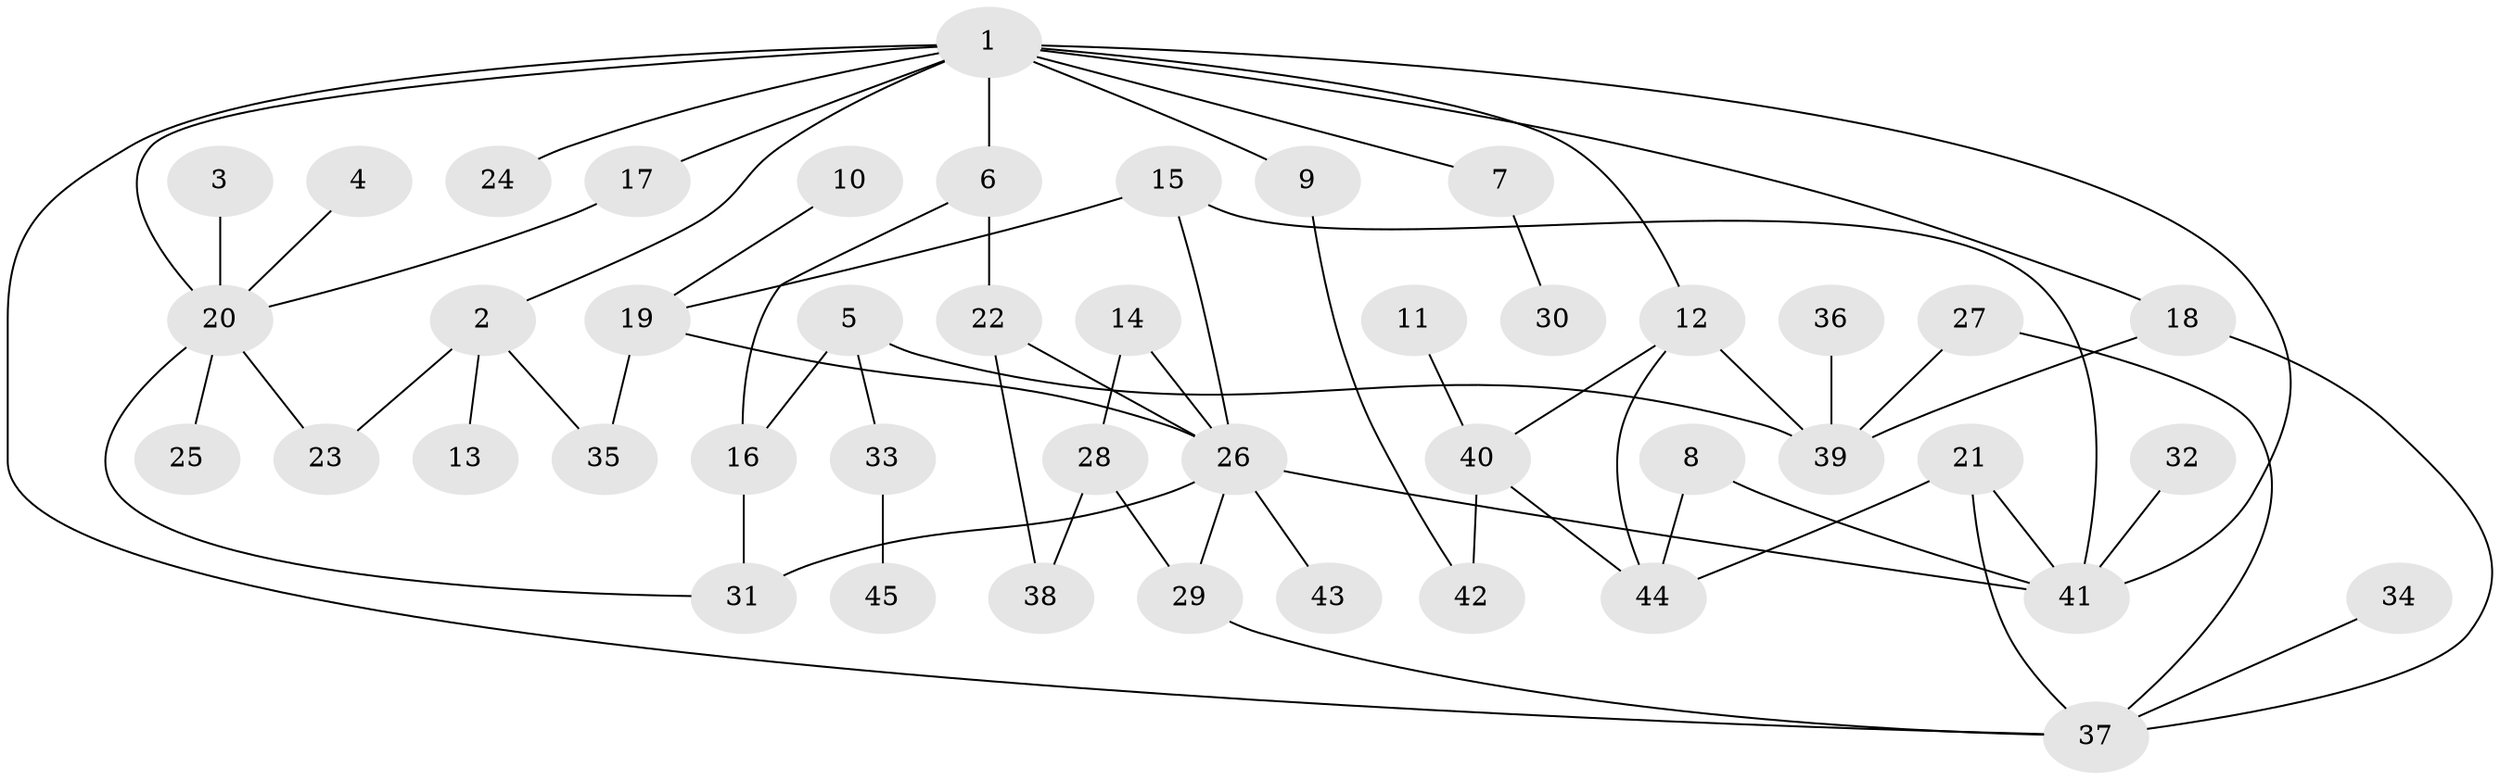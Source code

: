 // original degree distribution, {6: 0.011111111111111112, 5: 0.044444444444444446, 7: 0.044444444444444446, 4: 0.1111111111111111, 3: 0.17777777777777778, 1: 0.37777777777777777, 2: 0.23333333333333334}
// Generated by graph-tools (version 1.1) at 2025/49/03/09/25 03:49:18]
// undirected, 45 vertices, 64 edges
graph export_dot {
graph [start="1"]
  node [color=gray90,style=filled];
  1;
  2;
  3;
  4;
  5;
  6;
  7;
  8;
  9;
  10;
  11;
  12;
  13;
  14;
  15;
  16;
  17;
  18;
  19;
  20;
  21;
  22;
  23;
  24;
  25;
  26;
  27;
  28;
  29;
  30;
  31;
  32;
  33;
  34;
  35;
  36;
  37;
  38;
  39;
  40;
  41;
  42;
  43;
  44;
  45;
  1 -- 2 [weight=1.0];
  1 -- 6 [weight=1.0];
  1 -- 7 [weight=1.0];
  1 -- 9 [weight=1.0];
  1 -- 12 [weight=1.0];
  1 -- 17 [weight=1.0];
  1 -- 18 [weight=1.0];
  1 -- 20 [weight=1.0];
  1 -- 24 [weight=1.0];
  1 -- 37 [weight=1.0];
  1 -- 41 [weight=1.0];
  2 -- 13 [weight=1.0];
  2 -- 23 [weight=1.0];
  2 -- 35 [weight=1.0];
  3 -- 20 [weight=1.0];
  4 -- 20 [weight=1.0];
  5 -- 16 [weight=1.0];
  5 -- 33 [weight=1.0];
  5 -- 39 [weight=1.0];
  6 -- 16 [weight=1.0];
  6 -- 22 [weight=1.0];
  7 -- 30 [weight=1.0];
  8 -- 41 [weight=1.0];
  8 -- 44 [weight=1.0];
  9 -- 42 [weight=1.0];
  10 -- 19 [weight=1.0];
  11 -- 40 [weight=1.0];
  12 -- 39 [weight=1.0];
  12 -- 40 [weight=1.0];
  12 -- 44 [weight=1.0];
  14 -- 26 [weight=1.0];
  14 -- 28 [weight=1.0];
  15 -- 19 [weight=1.0];
  15 -- 26 [weight=1.0];
  15 -- 41 [weight=1.0];
  16 -- 31 [weight=1.0];
  17 -- 20 [weight=1.0];
  18 -- 37 [weight=1.0];
  18 -- 39 [weight=1.0];
  19 -- 26 [weight=1.0];
  19 -- 35 [weight=1.0];
  20 -- 23 [weight=1.0];
  20 -- 25 [weight=1.0];
  20 -- 31 [weight=1.0];
  21 -- 37 [weight=1.0];
  21 -- 41 [weight=1.0];
  21 -- 44 [weight=1.0];
  22 -- 26 [weight=1.0];
  22 -- 38 [weight=1.0];
  26 -- 29 [weight=1.0];
  26 -- 31 [weight=1.0];
  26 -- 41 [weight=1.0];
  26 -- 43 [weight=1.0];
  27 -- 37 [weight=1.0];
  27 -- 39 [weight=1.0];
  28 -- 29 [weight=1.0];
  28 -- 38 [weight=1.0];
  29 -- 37 [weight=1.0];
  32 -- 41 [weight=1.0];
  33 -- 45 [weight=1.0];
  34 -- 37 [weight=1.0];
  36 -- 39 [weight=1.0];
  40 -- 42 [weight=1.0];
  40 -- 44 [weight=1.0];
}
